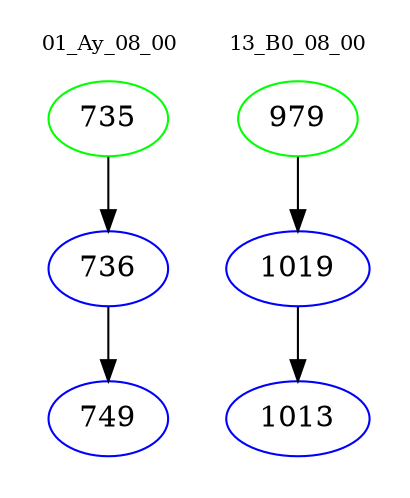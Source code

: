 digraph{
subgraph cluster_0 {
color = white
label = "01_Ay_08_00";
fontsize=10;
T0_735 [label="735", color="green"]
T0_735 -> T0_736 [color="black"]
T0_736 [label="736", color="blue"]
T0_736 -> T0_749 [color="black"]
T0_749 [label="749", color="blue"]
}
subgraph cluster_1 {
color = white
label = "13_B0_08_00";
fontsize=10;
T1_979 [label="979", color="green"]
T1_979 -> T1_1019 [color="black"]
T1_1019 [label="1019", color="blue"]
T1_1019 -> T1_1013 [color="black"]
T1_1013 [label="1013", color="blue"]
}
}
